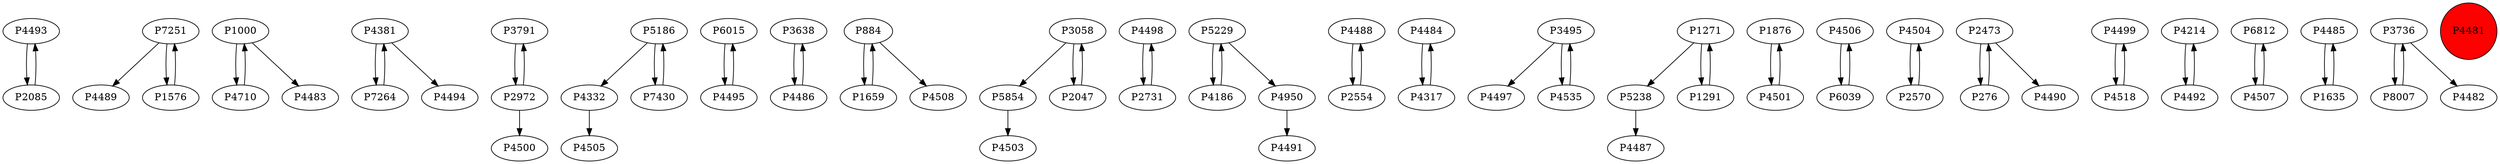digraph {
	P4493 -> P2085
	P7251 -> P4489
	P1000 -> P4710
	P4381 -> P7264
	P3791 -> P2972
	P4332 -> P4505
	P5186 -> P4332
	P6015 -> P4495
	P3638 -> P4486
	P1576 -> P7251
	P884 -> P1659
	P2972 -> P4500
	P5854 -> P4503
	P4498 -> P2731
	P4495 -> P6015
	P7251 -> P1576
	P2731 -> P4498
	P4950 -> P4491
	P4488 -> P2554
	P4484 -> P4317
	P3495 -> P4497
	P3058 -> P5854
	P1271 -> P5238
	P4535 -> P3495
	P1876 -> P4501
	P4506 -> P6039
	P7430 -> P5186
	P4504 -> P2570
	P2473 -> P276
	P4186 -> P5229
	P4499 -> P4518
	P4317 -> P4484
	P1271 -> P1291
	P884 -> P4508
	P1659 -> P884
	P4501 -> P1876
	P4214 -> P4492
	P4486 -> P3638
	P6812 -> P4507
	P4492 -> P4214
	P5238 -> P4487
	P3058 -> P2047
	P5186 -> P7430
	P2085 -> P4493
	P2473 -> P4490
	P1000 -> P4483
	P4507 -> P6812
	P2047 -> P3058
	P4710 -> P1000
	P276 -> P2473
	P6039 -> P4506
	P3495 -> P4535
	P1291 -> P1271
	P7264 -> P4381
	P4485 -> P1635
	P3736 -> P8007
	P5229 -> P4950
	P4518 -> P4499
	P3736 -> P4482
	P8007 -> P3736
	P4381 -> P4494
	P5229 -> P4186
	P2570 -> P4504
	P2554 -> P4488
	P1635 -> P4485
	P2972 -> P3791
	P4481 [shape=circle]
	P4481 [style=filled]
	P4481 [fillcolor=red]
}